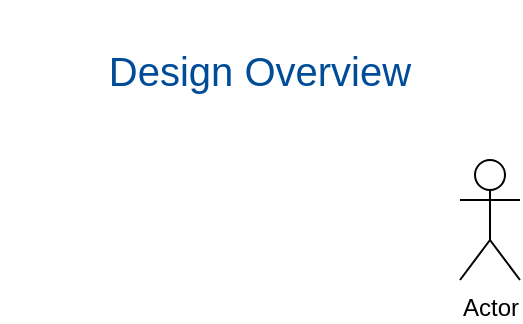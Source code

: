 <mxfile version="12.5.1" type="github">
  <diagram name="Page-1" id="97a40813-6b03-0c74-37c1-0168de264b11">
    <mxGraphModel dx="700" dy="576" grid="1" gridSize="10" guides="1" tooltips="1" connect="1" arrows="1" fold="1" page="1" pageScale="1" pageWidth="500" pageHeight="300" background="#ffffff" math="0" shadow="0">
      <root>
        <mxCell id="0"/>
        <mxCell id="1" parent="0"/>
        <mxCell id="o1UGyqPiO_8m2xKzb7hw-1" value="&lt;font style=&quot;font-size: 20px&quot; color=&quot;#004c99&quot;&gt;Design Overview&lt;/font&gt;" style="text;html=1;strokeColor=none;fillColor=none;align=center;verticalAlign=middle;whiteSpace=wrap;rounded=0;" vertex="1" parent="1">
          <mxGeometry x="30" y="40" width="260" height="70" as="geometry"/>
        </mxCell>
        <mxCell id="o1UGyqPiO_8m2xKzb7hw-2" value="Actor" style="shape=umlActor;verticalLabelPosition=bottom;labelBackgroundColor=#ffffff;verticalAlign=top;html=1;outlineConnect=0;" vertex="1" parent="1">
          <mxGeometry x="260" y="120" width="30" height="60" as="geometry"/>
        </mxCell>
      </root>
    </mxGraphModel>
  </diagram>
</mxfile>
